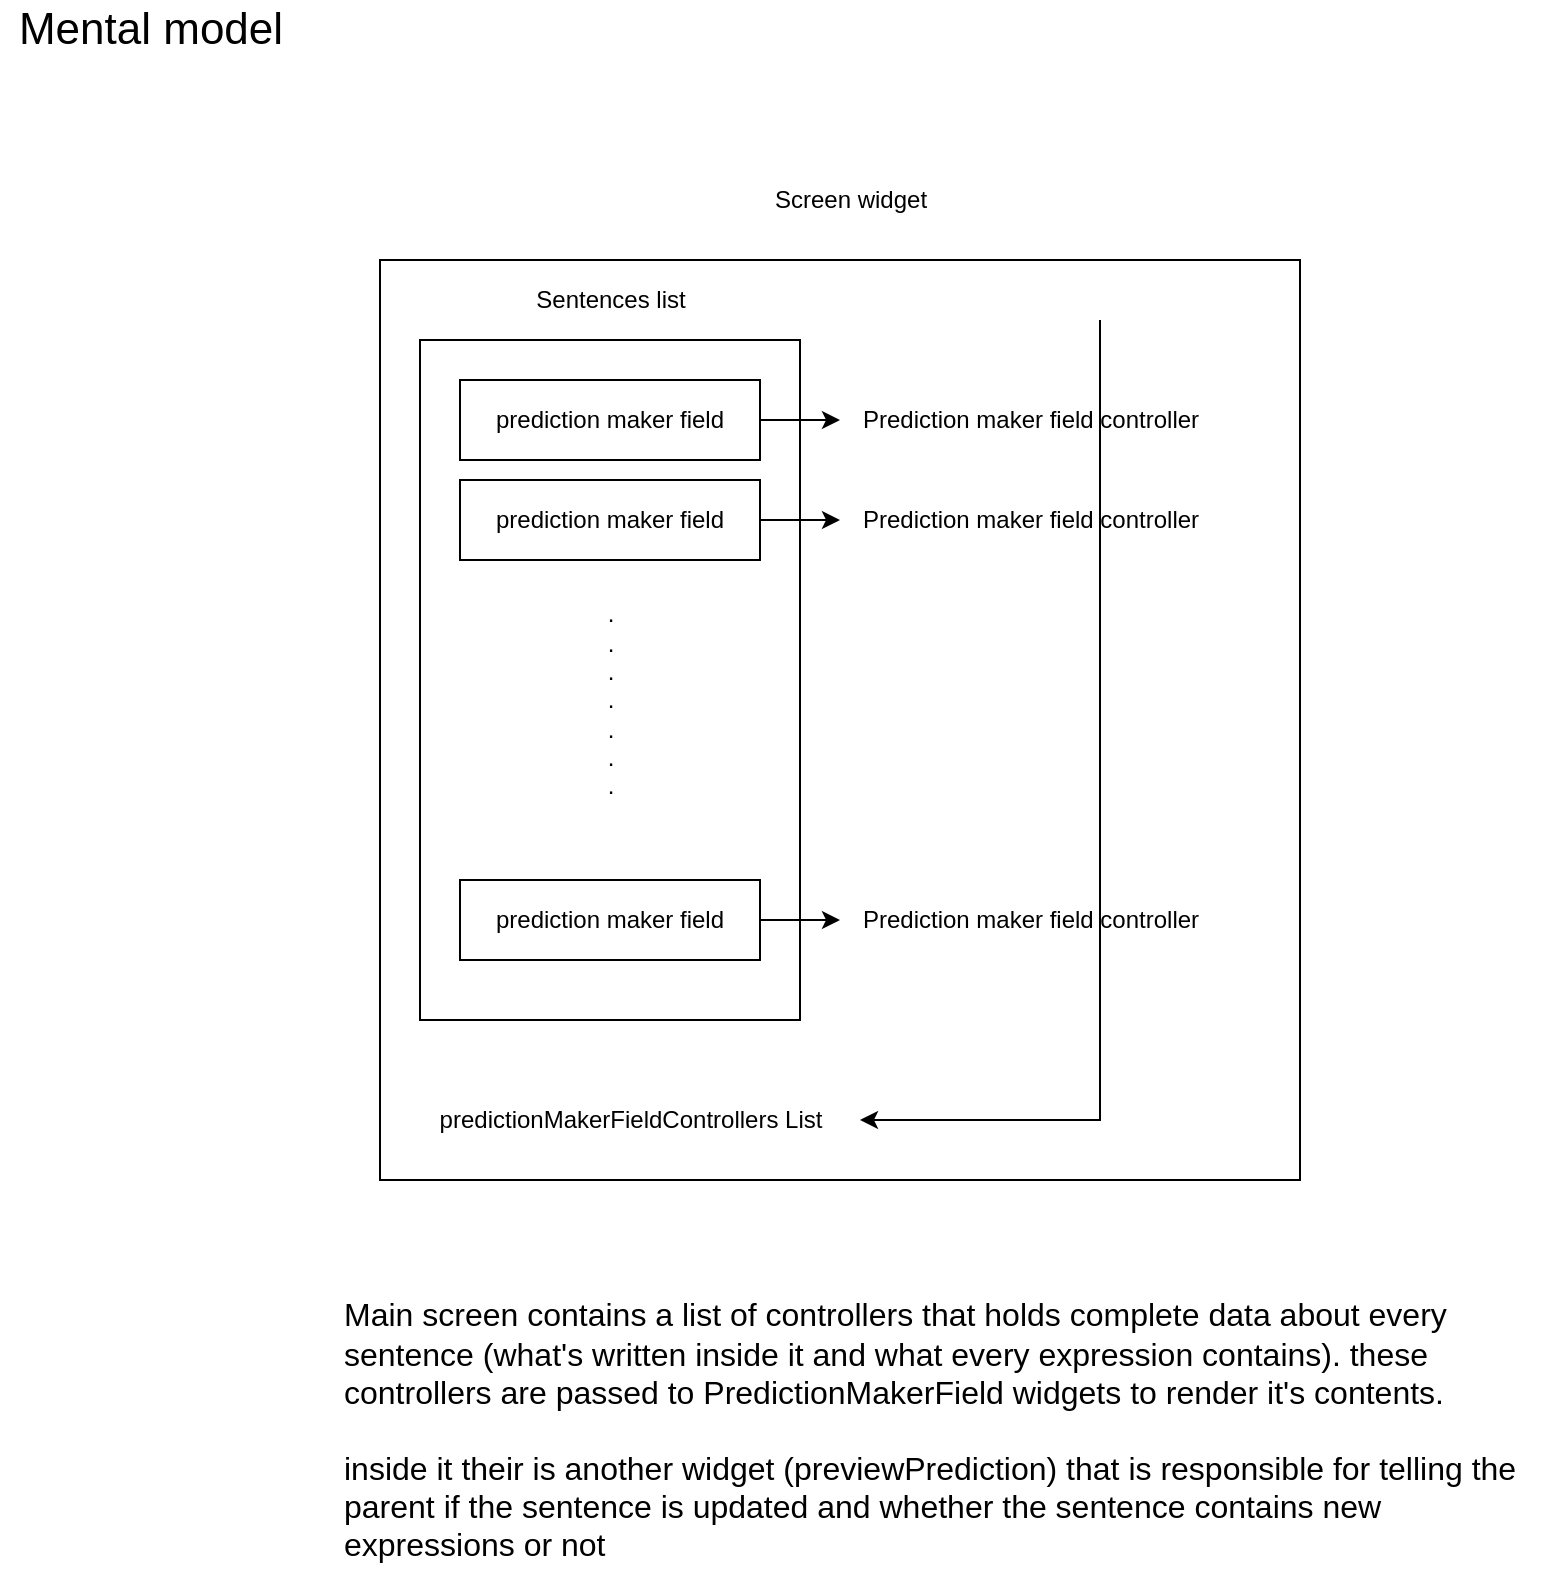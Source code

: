<mxfile version="17.1.3" type="device"><diagram id="sw-J0RflX5dhIlK_1OUs" name="Page-1"><mxGraphModel dx="1422" dy="780" grid="1" gridSize="10" guides="1" tooltips="1" connect="1" arrows="1" fold="1" page="1" pageScale="1" pageWidth="850" pageHeight="1100" math="0" shadow="0"><root><mxCell id="0"/><mxCell id="1" parent="0"/><mxCell id="xS7ko2xSgpIFOAWZrpTH-1" value="" style="whiteSpace=wrap;html=1;aspect=fixed;" vertex="1" parent="1"><mxGeometry x="200" y="150" width="460" height="460" as="geometry"/></mxCell><mxCell id="xS7ko2xSgpIFOAWZrpTH-10" value="Screen widget" style="text;html=1;align=center;verticalAlign=middle;resizable=0;points=[];autosize=1;strokeColor=none;fillColor=none;" vertex="1" parent="1"><mxGeometry x="390" y="110" width="90" height="20" as="geometry"/></mxCell><mxCell id="xS7ko2xSgpIFOAWZrpTH-21" value="" style="group" vertex="1" connectable="0" parent="1"><mxGeometry x="220" y="160" width="400" height="370" as="geometry"/></mxCell><mxCell id="xS7ko2xSgpIFOAWZrpTH-5" value="" style="whiteSpace=wrap;html=1;" vertex="1" parent="xS7ko2xSgpIFOAWZrpTH-21"><mxGeometry y="30" width="190" height="340" as="geometry"/></mxCell><mxCell id="xS7ko2xSgpIFOAWZrpTH-6" value="Sentences list" style="text;html=1;align=center;verticalAlign=middle;resizable=0;points=[];autosize=1;strokeColor=none;fillColor=none;" vertex="1" parent="xS7ko2xSgpIFOAWZrpTH-21"><mxGeometry x="50" width="90" height="20" as="geometry"/></mxCell><mxCell id="xS7ko2xSgpIFOAWZrpTH-11" value="" style="group" vertex="1" connectable="0" parent="xS7ko2xSgpIFOAWZrpTH-21"><mxGeometry x="20" y="50" width="380" height="40" as="geometry"/></mxCell><mxCell id="xS7ko2xSgpIFOAWZrpTH-7" value="prediction maker field" style="whiteSpace=wrap;html=1;" vertex="1" parent="xS7ko2xSgpIFOAWZrpTH-11"><mxGeometry width="150" height="40" as="geometry"/></mxCell><mxCell id="xS7ko2xSgpIFOAWZrpTH-8" value="Prediction maker field controller" style="text;html=1;align=center;verticalAlign=middle;resizable=0;points=[];autosize=1;strokeColor=none;fillColor=none;" vertex="1" parent="xS7ko2xSgpIFOAWZrpTH-11"><mxGeometry x="190" y="10" width="190" height="20" as="geometry"/></mxCell><mxCell id="xS7ko2xSgpIFOAWZrpTH-9" value="" style="edgeStyle=orthogonalEdgeStyle;rounded=0;orthogonalLoop=1;jettySize=auto;html=1;" edge="1" parent="xS7ko2xSgpIFOAWZrpTH-11" source="xS7ko2xSgpIFOAWZrpTH-7" target="xS7ko2xSgpIFOAWZrpTH-8"><mxGeometry relative="1" as="geometry"/></mxCell><mxCell id="xS7ko2xSgpIFOAWZrpTH-26" value="" style="endArrow=classic;html=1;rounded=0;edgeStyle=elbowEdgeStyle;" edge="1" parent="xS7ko2xSgpIFOAWZrpTH-11"><mxGeometry width="50" height="50" relative="1" as="geometry"><mxPoint x="320" y="-30" as="sourcePoint"/><mxPoint x="200" y="370" as="targetPoint"/><Array as="points"><mxPoint x="320" y="370"/></Array></mxGeometry></mxCell><mxCell id="xS7ko2xSgpIFOAWZrpTH-12" value="" style="group" vertex="1" connectable="0" parent="xS7ko2xSgpIFOAWZrpTH-21"><mxGeometry x="20" y="100" width="380" height="40" as="geometry"/></mxCell><mxCell id="xS7ko2xSgpIFOAWZrpTH-13" value="prediction maker field" style="whiteSpace=wrap;html=1;" vertex="1" parent="xS7ko2xSgpIFOAWZrpTH-12"><mxGeometry width="150" height="40" as="geometry"/></mxCell><mxCell id="xS7ko2xSgpIFOAWZrpTH-14" value="Prediction maker field controller" style="text;html=1;align=center;verticalAlign=middle;resizable=0;points=[];autosize=1;strokeColor=none;fillColor=none;" vertex="1" parent="xS7ko2xSgpIFOAWZrpTH-12"><mxGeometry x="190" y="10" width="190" height="20" as="geometry"/></mxCell><mxCell id="xS7ko2xSgpIFOAWZrpTH-15" value="" style="edgeStyle=orthogonalEdgeStyle;rounded=0;orthogonalLoop=1;jettySize=auto;html=1;" edge="1" parent="xS7ko2xSgpIFOAWZrpTH-12" source="xS7ko2xSgpIFOAWZrpTH-13" target="xS7ko2xSgpIFOAWZrpTH-14"><mxGeometry relative="1" as="geometry"/></mxCell><mxCell id="xS7ko2xSgpIFOAWZrpTH-16" value="" style="group" vertex="1" connectable="0" parent="xS7ko2xSgpIFOAWZrpTH-21"><mxGeometry x="20" y="300" width="380" height="40" as="geometry"/></mxCell><mxCell id="xS7ko2xSgpIFOAWZrpTH-17" value="prediction maker field" style="whiteSpace=wrap;html=1;" vertex="1" parent="xS7ko2xSgpIFOAWZrpTH-16"><mxGeometry width="150" height="40" as="geometry"/></mxCell><mxCell id="xS7ko2xSgpIFOAWZrpTH-18" value="Prediction maker field controller" style="text;html=1;align=center;verticalAlign=middle;resizable=0;points=[];autosize=1;strokeColor=none;fillColor=none;" vertex="1" parent="xS7ko2xSgpIFOAWZrpTH-16"><mxGeometry x="190" y="10" width="190" height="20" as="geometry"/></mxCell><mxCell id="xS7ko2xSgpIFOAWZrpTH-19" value="" style="edgeStyle=orthogonalEdgeStyle;rounded=0;orthogonalLoop=1;jettySize=auto;html=1;" edge="1" parent="xS7ko2xSgpIFOAWZrpTH-16" source="xS7ko2xSgpIFOAWZrpTH-17" target="xS7ko2xSgpIFOAWZrpTH-18"><mxGeometry relative="1" as="geometry"/></mxCell><mxCell id="xS7ko2xSgpIFOAWZrpTH-20" value=".&lt;br&gt;.&lt;br&gt;.&lt;br&gt;.&lt;br&gt;.&lt;br&gt;.&lt;br&gt;." style="text;html=1;align=center;verticalAlign=middle;resizable=0;points=[];autosize=1;strokeColor=none;fillColor=none;" vertex="1" parent="xS7ko2xSgpIFOAWZrpTH-21"><mxGeometry x="85" y="160" width="20" height="100" as="geometry"/></mxCell><mxCell id="xS7ko2xSgpIFOAWZrpTH-22" value="predictionMakerFieldControllers List" style="text;html=1;align=center;verticalAlign=middle;resizable=0;points=[];autosize=1;strokeColor=none;fillColor=none;" vertex="1" parent="1"><mxGeometry x="220" y="570" width="210" height="20" as="geometry"/></mxCell><mxCell id="xS7ko2xSgpIFOAWZrpTH-28" value="Mental model" style="text;html=1;align=center;verticalAlign=middle;resizable=0;points=[];autosize=1;strokeColor=none;fillColor=none;fontSize=22;" vertex="1" parent="1"><mxGeometry x="10" y="20" width="150" height="30" as="geometry"/></mxCell><mxCell id="xS7ko2xSgpIFOAWZrpTH-29" value="&lt;div style=&quot;font-size: 16px&quot;&gt;&lt;font style=&quot;font-size: 16px&quot;&gt;Main screen contains a list of controllers that holds complete data about every sentence (what's written inside it and what every expression contains). these controllers are passed to PredictionMakerField widgets to render it's contents.&lt;/font&gt;&lt;/div&gt;&lt;div style=&quot;font-size: 16px&quot;&gt;&lt;font style=&quot;font-size: 16px&quot;&gt;&lt;br&gt;&lt;/font&gt;&lt;/div&gt;&lt;div style=&quot;font-size: 16px&quot;&gt;&lt;font style=&quot;font-size: 16px&quot;&gt;inside it their is another widget (previewPrediction) that is responsible for telling the parent if the sentence is updated and whether the sentence contains new expressions or not&lt;br style=&quot;font-size: 16px&quot;&gt;&lt;/font&gt;&lt;/div&gt;" style="text;html=1;strokeColor=none;fillColor=none;align=left;verticalAlign=middle;whiteSpace=wrap;rounded=0;fontSize=16;" vertex="1" parent="1"><mxGeometry x="180" y="660" width="600" height="150" as="geometry"/></mxCell></root></mxGraphModel></diagram></mxfile>